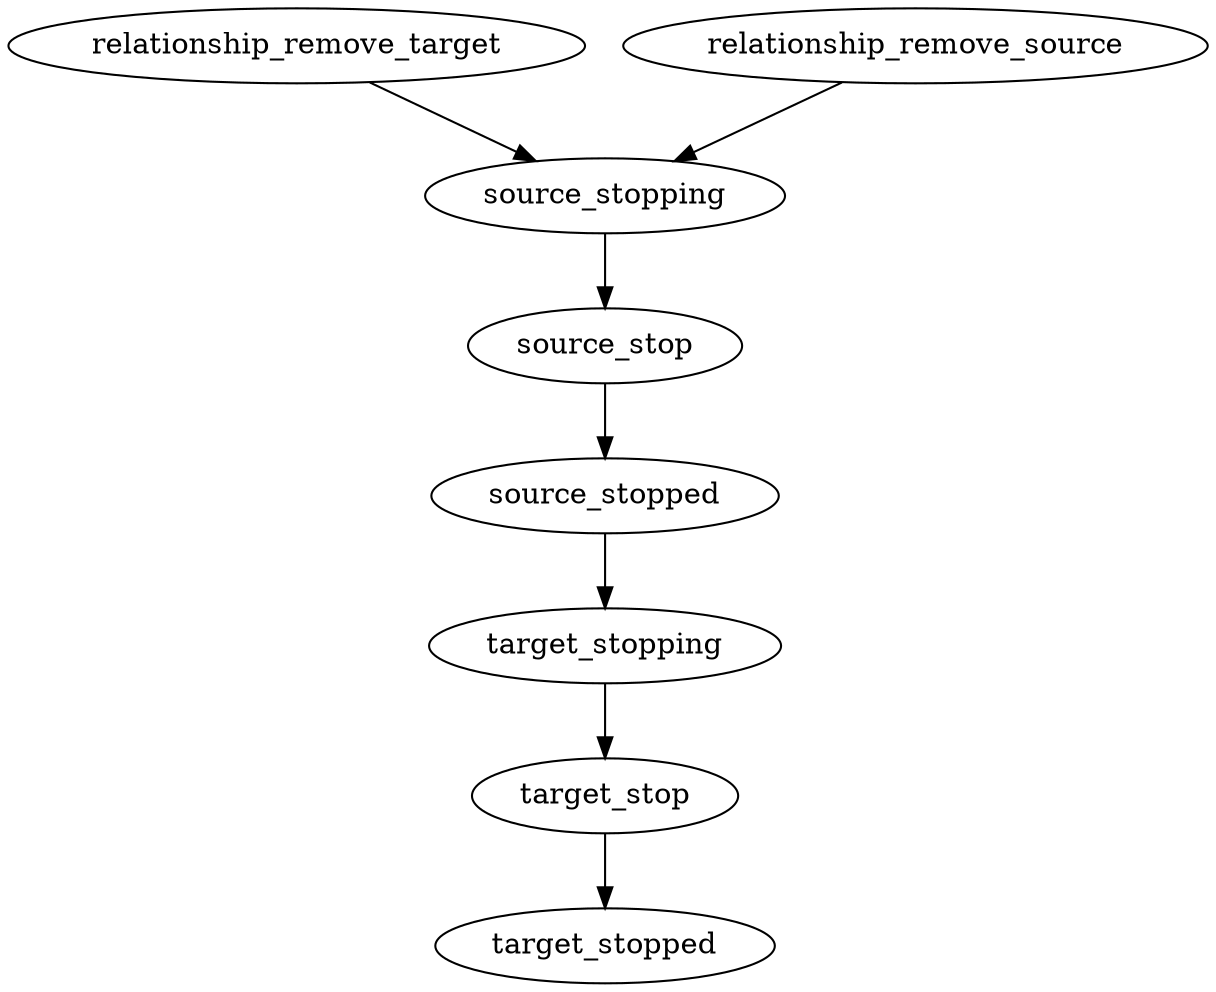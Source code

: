digraph relationship_stop_workflow {
  target_stopping -> target_stop -> target_stopped;
  relationship_remove_target -> source_stopping -> source_stop -> source_stopped;
  relationship_remove_source -> source_stopping;
  source_stopped -> target_stopping;
}
